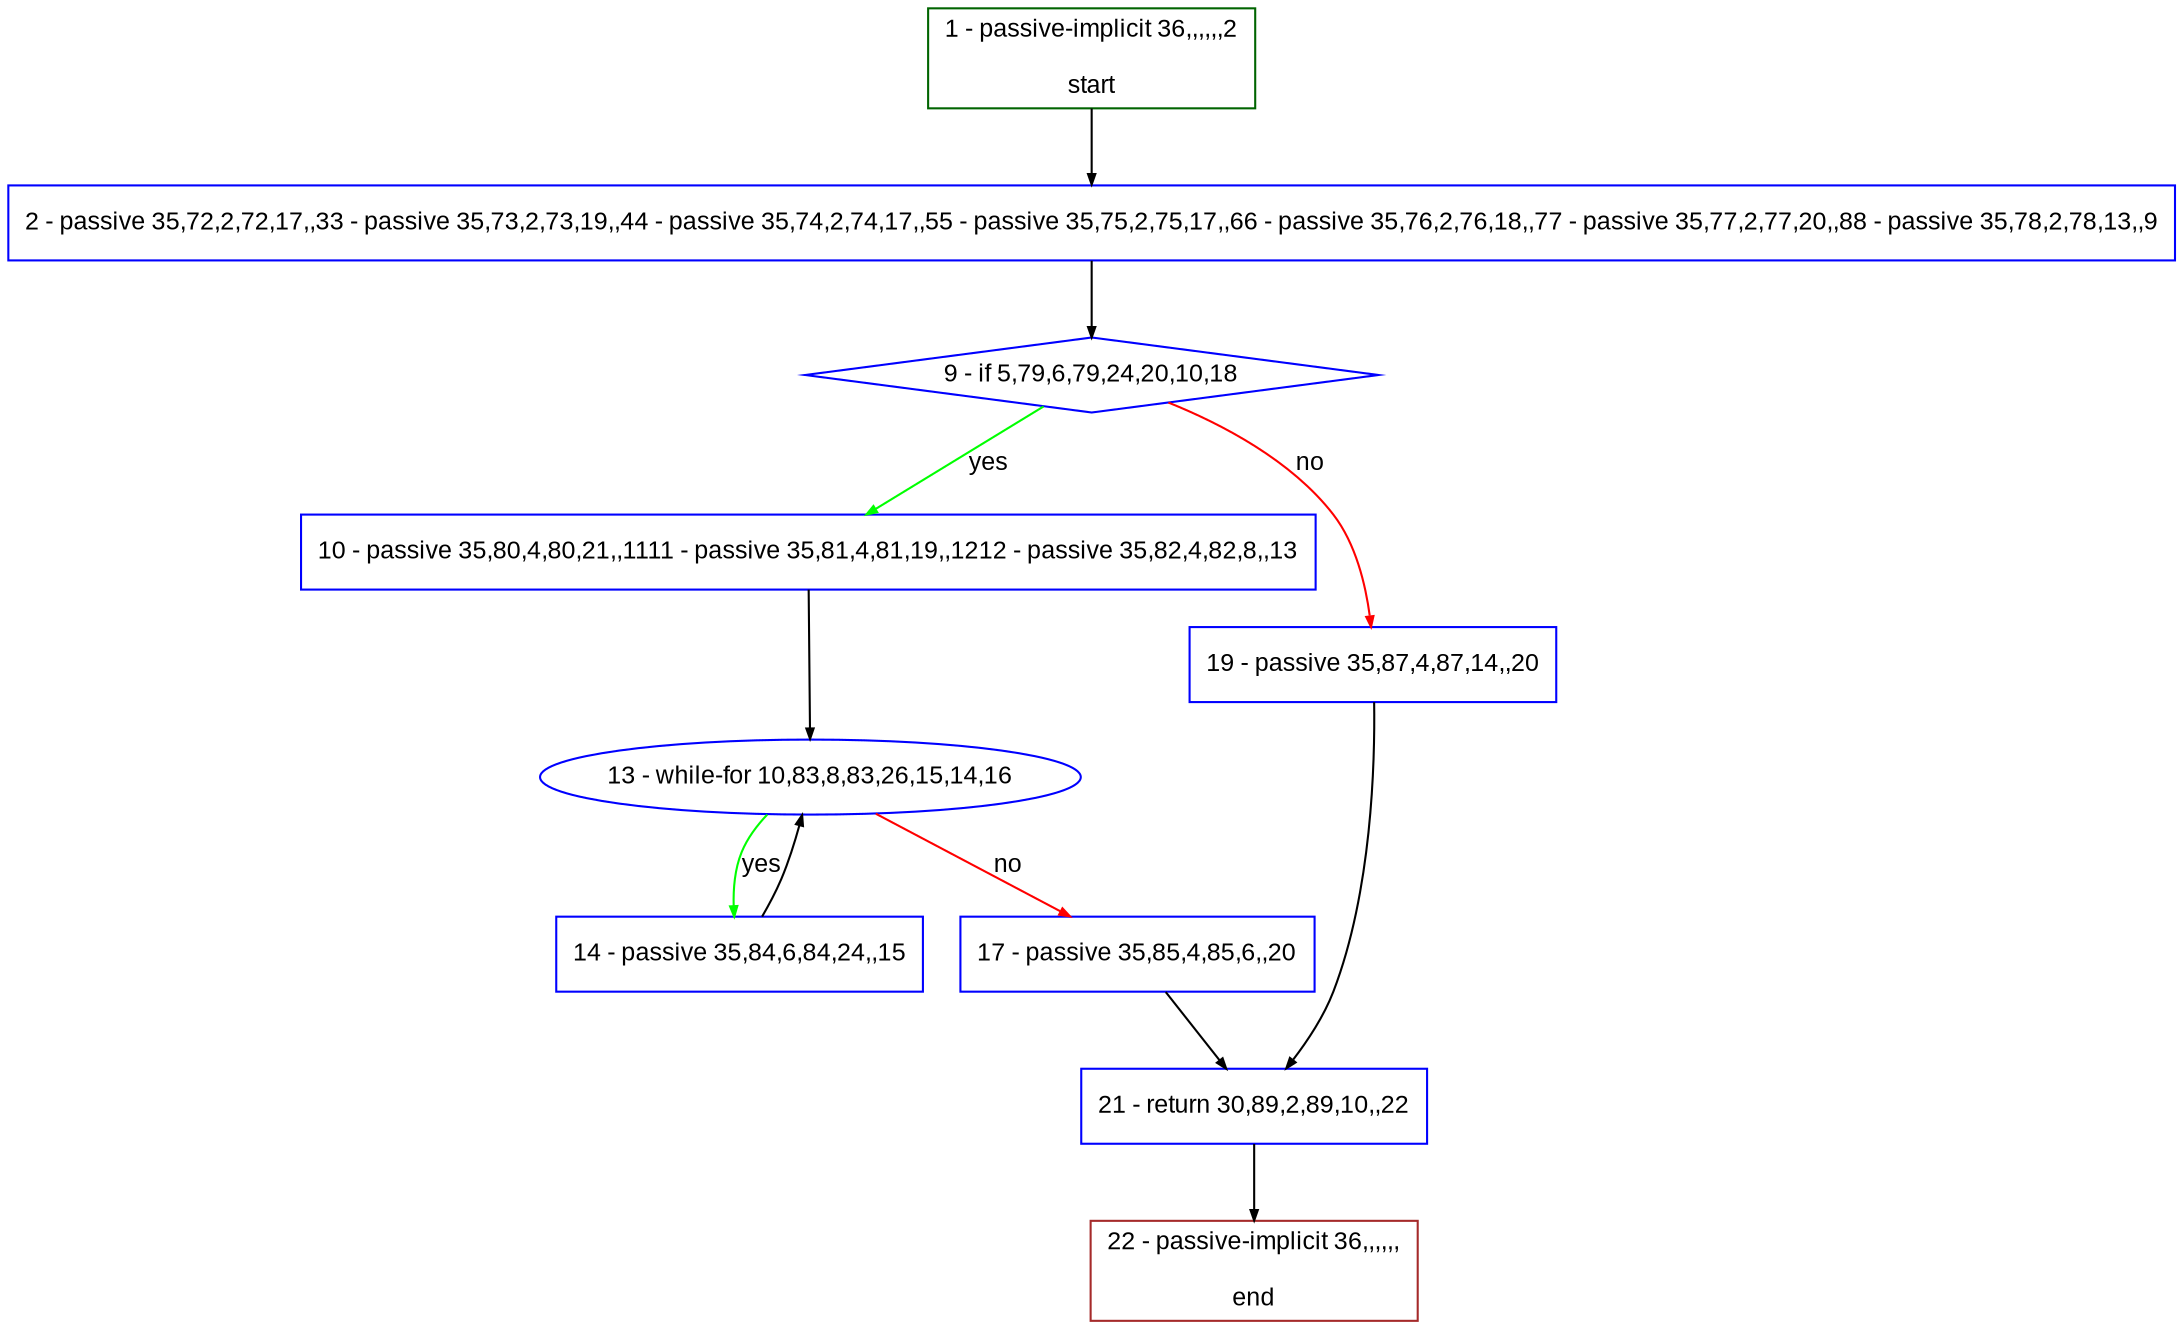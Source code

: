 digraph "" {
  graph [pack="true", label="", fontsize="12", packmode="clust", fontname="Arial", fillcolor="#FFFFCC", bgcolor="white", style="rounded,filled", compound="true"];
  node [node_initialized="no", label="", color="grey", fontsize="12", fillcolor="white", fontname="Arial", style="filled", shape="rectangle", compound="true", fixedsize="false"];
  edge [fontcolor="black", arrowhead="normal", arrowtail="none", arrowsize="0.5", ltail="", label="", color="black", fontsize="12", lhead="", fontname="Arial", dir="forward", compound="true"];
  __N1 [label="2 - passive 35,72,2,72,17,,33 - passive 35,73,2,73,19,,44 - passive 35,74,2,74,17,,55 - passive 35,75,2,75,17,,66 - passive 35,76,2,76,18,,77 - passive 35,77,2,77,20,,88 - passive 35,78,2,78,13,,9", color="#0000ff", fillcolor="#ffffff", style="filled", shape="box"];
  __N2 [label="1 - passive-implicit 36,,,,,,2\n\nstart", color="#006400", fillcolor="#ffffff", style="filled", shape="box"];
  __N3 [label="9 - if 5,79,6,79,24,20,10,18", color="#0000ff", fillcolor="#ffffff", style="filled", shape="diamond"];
  __N4 [label="10 - passive 35,80,4,80,21,,1111 - passive 35,81,4,81,19,,1212 - passive 35,82,4,82,8,,13", color="#0000ff", fillcolor="#ffffff", style="filled", shape="box"];
  __N5 [label="19 - passive 35,87,4,87,14,,20", color="#0000ff", fillcolor="#ffffff", style="filled", shape="box"];
  __N6 [label="13 - while-for 10,83,8,83,26,15,14,16", color="#0000ff", fillcolor="#ffffff", style="filled", shape="oval"];
  __N7 [label="14 - passive 35,84,6,84,24,,15", color="#0000ff", fillcolor="#ffffff", style="filled", shape="box"];
  __N8 [label="17 - passive 35,85,4,85,6,,20", color="#0000ff", fillcolor="#ffffff", style="filled", shape="box"];
  __N9 [label="21 - return 30,89,2,89,10,,22", color="#0000ff", fillcolor="#ffffff", style="filled", shape="box"];
  __N10 [label="22 - passive-implicit 36,,,,,,\n\nend", color="#a52a2a", fillcolor="#ffffff", style="filled", shape="box"];
  __N2 -> __N1 [arrowhead="normal", arrowtail="none", color="#000000", label="", dir="forward"];
  __N1 -> __N3 [arrowhead="normal", arrowtail="none", color="#000000", label="", dir="forward"];
  __N3 -> __N4 [arrowhead="normal", arrowtail="none", color="#00ff00", label="yes", dir="forward"];
  __N3 -> __N5 [arrowhead="normal", arrowtail="none", color="#ff0000", label="no", dir="forward"];
  __N4 -> __N6 [arrowhead="normal", arrowtail="none", color="#000000", label="", dir="forward"];
  __N6 -> __N7 [arrowhead="normal", arrowtail="none", color="#00ff00", label="yes", dir="forward"];
  __N7 -> __N6 [arrowhead="normal", arrowtail="none", color="#000000", label="", dir="forward"];
  __N6 -> __N8 [arrowhead="normal", arrowtail="none", color="#ff0000", label="no", dir="forward"];
  __N8 -> __N9 [arrowhead="normal", arrowtail="none", color="#000000", label="", dir="forward"];
  __N5 -> __N9 [arrowhead="normal", arrowtail="none", color="#000000", label="", dir="forward"];
  __N9 -> __N10 [arrowhead="normal", arrowtail="none", color="#000000", label="", dir="forward"];
}
